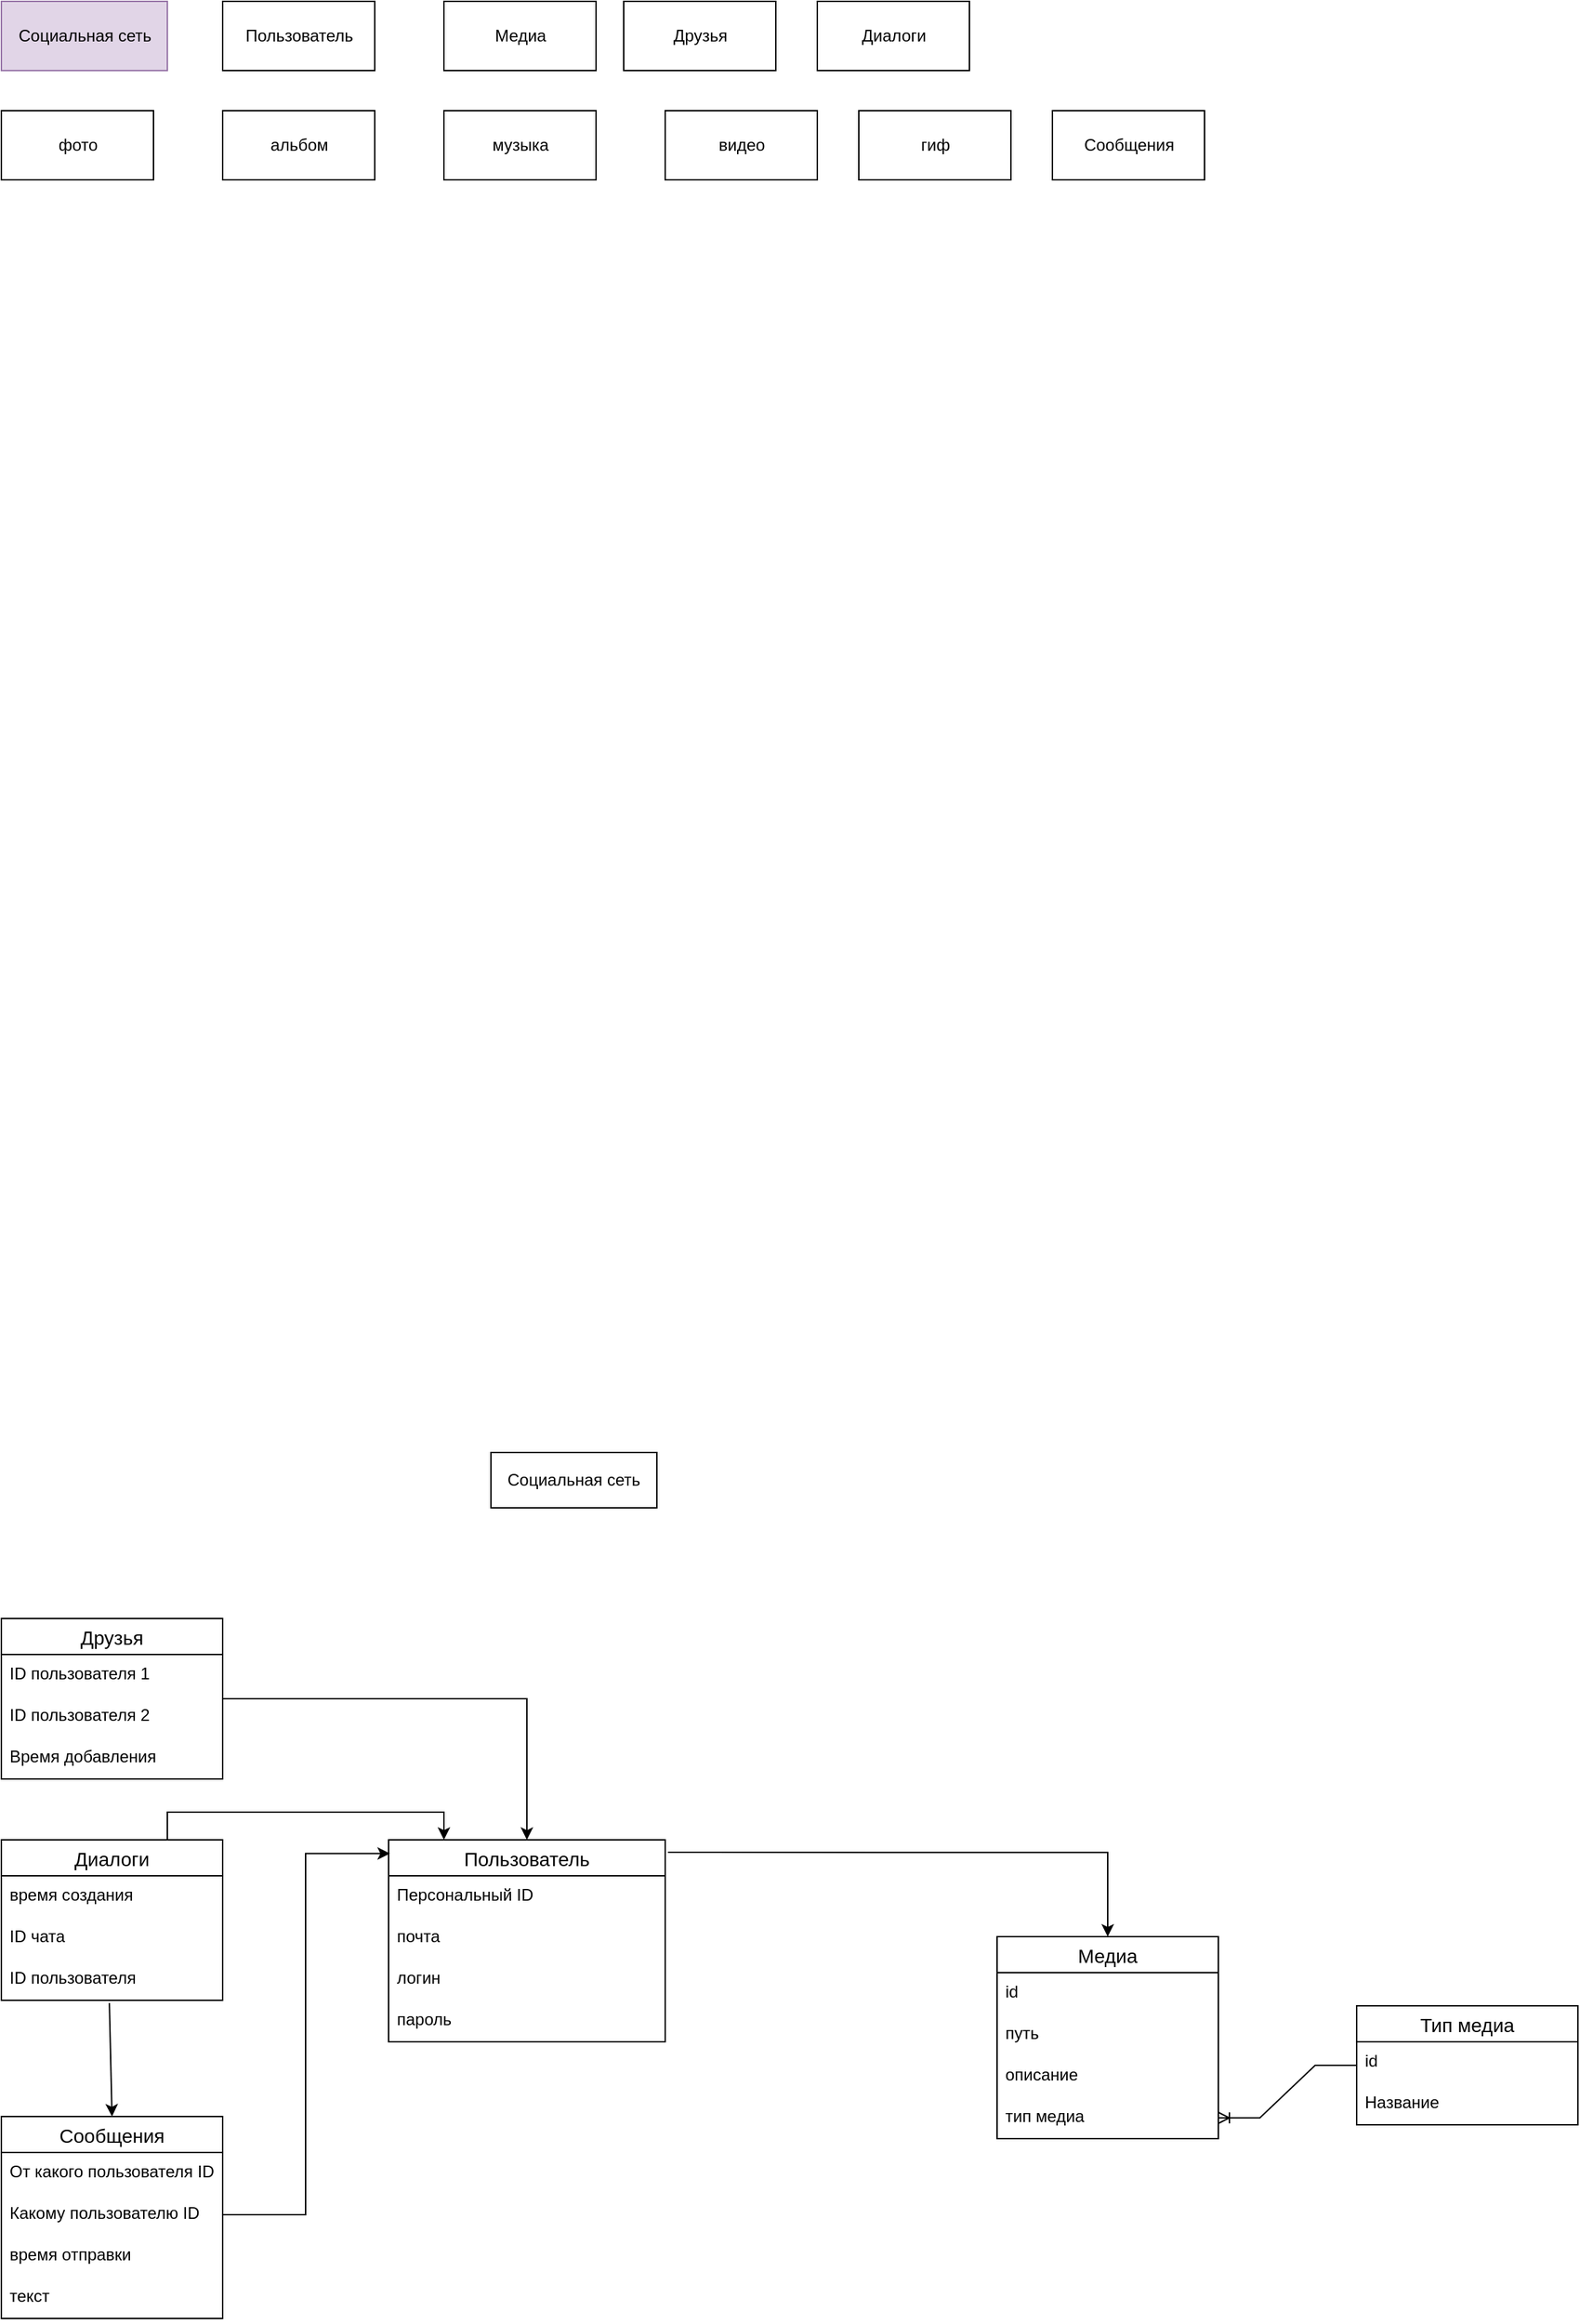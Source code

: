 <mxfile version="20.5.3" type="github">
  <diagram id="892sodERZgvS5ch3GcTH" name="Страница 1">
    <mxGraphModel dx="1422" dy="1963" grid="1" gridSize="10" guides="1" tooltips="1" connect="1" arrows="1" fold="1" page="1" pageScale="1" pageWidth="827" pageHeight="1169" math="0" shadow="0">
      <root>
        <mxCell id="0" />
        <mxCell id="1" parent="0" />
        <mxCell id="Xirezer4HCwD1WntG53T-5" value="Социальная сеть" style="whiteSpace=wrap;html=1;align=center;" parent="1" vertex="1">
          <mxGeometry x="354" y="-120" width="120" height="40" as="geometry" />
        </mxCell>
        <mxCell id="Xirezer4HCwD1WntG53T-6" value="Сообщения" style="swimlane;fontStyle=0;childLayout=stackLayout;horizontal=1;startSize=26;horizontalStack=0;resizeParent=1;resizeParentMax=0;resizeLast=0;collapsible=1;marginBottom=0;align=center;fontSize=14;" parent="1" vertex="1">
          <mxGeometry y="360" width="160" height="146" as="geometry" />
        </mxCell>
        <mxCell id="Xirezer4HCwD1WntG53T-7" value="От какого пользователя ID" style="text;strokeColor=none;fillColor=none;spacingLeft=4;spacingRight=4;overflow=hidden;rotatable=0;points=[[0,0.5],[1,0.5]];portConstraint=eastwest;fontSize=12;" parent="Xirezer4HCwD1WntG53T-6" vertex="1">
          <mxGeometry y="26" width="160" height="30" as="geometry" />
        </mxCell>
        <mxCell id="Xirezer4HCwD1WntG53T-9" value="Какому пользователю ID" style="text;strokeColor=none;fillColor=none;spacingLeft=4;spacingRight=4;overflow=hidden;rotatable=0;points=[[0,0.5],[1,0.5]];portConstraint=eastwest;fontSize=12;" parent="Xirezer4HCwD1WntG53T-6" vertex="1">
          <mxGeometry y="56" width="160" height="30" as="geometry" />
        </mxCell>
        <mxCell id="Xirezer4HCwD1WntG53T-10" value="время отправки" style="text;strokeColor=none;fillColor=none;spacingLeft=4;spacingRight=4;overflow=hidden;rotatable=0;points=[[0,0.5],[1,0.5]];portConstraint=eastwest;fontSize=12;" parent="Xirezer4HCwD1WntG53T-6" vertex="1">
          <mxGeometry y="86" width="160" height="30" as="geometry" />
        </mxCell>
        <mxCell id="Xirezer4HCwD1WntG53T-57" value="текст" style="text;strokeColor=none;fillColor=none;spacingLeft=4;spacingRight=4;overflow=hidden;rotatable=0;points=[[0,0.5],[1,0.5]];portConstraint=eastwest;fontSize=12;" parent="Xirezer4HCwD1WntG53T-6" vertex="1">
          <mxGeometry y="116" width="160" height="30" as="geometry" />
        </mxCell>
        <mxCell id="Xirezer4HCwD1WntG53T-11" value="Пользователь" style="swimlane;fontStyle=0;childLayout=stackLayout;horizontal=1;startSize=26;horizontalStack=0;resizeParent=1;resizeParentMax=0;resizeLast=0;collapsible=1;marginBottom=0;align=center;fontSize=14;" parent="1" vertex="1">
          <mxGeometry x="280" y="160" width="200" height="146" as="geometry" />
        </mxCell>
        <mxCell id="Xirezer4HCwD1WntG53T-12" value="Персональный ID" style="text;strokeColor=none;fillColor=none;spacingLeft=4;spacingRight=4;overflow=hidden;rotatable=0;points=[[0,0.5],[1,0.5]];portConstraint=eastwest;fontSize=12;" parent="Xirezer4HCwD1WntG53T-11" vertex="1">
          <mxGeometry y="26" width="200" height="30" as="geometry" />
        </mxCell>
        <mxCell id="Xirezer4HCwD1WntG53T-13" value="почта" style="text;strokeColor=none;fillColor=none;spacingLeft=4;spacingRight=4;overflow=hidden;rotatable=0;points=[[0,0.5],[1,0.5]];portConstraint=eastwest;fontSize=12;" parent="Xirezer4HCwD1WntG53T-11" vertex="1">
          <mxGeometry y="56" width="200" height="30" as="geometry" />
        </mxCell>
        <mxCell id="Xirezer4HCwD1WntG53T-14" value="логин" style="text;strokeColor=none;fillColor=none;spacingLeft=4;spacingRight=4;overflow=hidden;rotatable=0;points=[[0,0.5],[1,0.5]];portConstraint=eastwest;fontSize=12;" parent="Xirezer4HCwD1WntG53T-11" vertex="1">
          <mxGeometry y="86" width="200" height="30" as="geometry" />
        </mxCell>
        <mxCell id="Xirezer4HCwD1WntG53T-15" value="пароль" style="text;strokeColor=none;fillColor=none;spacingLeft=4;spacingRight=4;overflow=hidden;rotatable=0;points=[[0,0.5],[1,0.5]];portConstraint=eastwest;fontSize=12;" parent="Xirezer4HCwD1WntG53T-11" vertex="1">
          <mxGeometry y="116" width="200" height="30" as="geometry" />
        </mxCell>
        <mxCell id="Xirezer4HCwD1WntG53T-16" value="Диалоги" style="swimlane;fontStyle=0;childLayout=stackLayout;horizontal=1;startSize=26;horizontalStack=0;resizeParent=1;resizeParentMax=0;resizeLast=0;collapsible=1;marginBottom=0;align=center;fontSize=14;" parent="1" vertex="1">
          <mxGeometry y="160" width="160" height="116" as="geometry" />
        </mxCell>
        <mxCell id="Xirezer4HCwD1WntG53T-55" value="время создания" style="text;strokeColor=none;fillColor=none;spacingLeft=4;spacingRight=4;overflow=hidden;rotatable=0;points=[[0,0.5],[1,0.5]];portConstraint=eastwest;fontSize=12;" parent="Xirezer4HCwD1WntG53T-16" vertex="1">
          <mxGeometry y="26" width="160" height="30" as="geometry" />
        </mxCell>
        <mxCell id="Xirezer4HCwD1WntG53T-56" value="ID чата" style="text;strokeColor=none;fillColor=none;spacingLeft=4;spacingRight=4;overflow=hidden;rotatable=0;points=[[0,0.5],[1,0.5]];portConstraint=eastwest;fontSize=12;" parent="Xirezer4HCwD1WntG53T-16" vertex="1">
          <mxGeometry y="56" width="160" height="30" as="geometry" />
        </mxCell>
        <mxCell id="GbVH4vLNhWq1VfWrqkJQ-3" value="ID пользователя" style="text;strokeColor=none;fillColor=none;spacingLeft=4;spacingRight=4;overflow=hidden;rotatable=0;points=[[0,0.5],[1,0.5]];portConstraint=eastwest;fontSize=12;" vertex="1" parent="Xirezer4HCwD1WntG53T-16">
          <mxGeometry y="86" width="160" height="30" as="geometry" />
        </mxCell>
        <mxCell id="Xirezer4HCwD1WntG53T-30" style="edgeStyle=none;rounded=0;orthogonalLoop=1;jettySize=auto;html=1;entryX=0.5;entryY=0;entryDx=0;entryDy=0;exitX=0.488;exitY=1.067;exitDx=0;exitDy=0;exitPerimeter=0;" parent="1" target="Xirezer4HCwD1WntG53T-6" edge="1" source="GbVH4vLNhWq1VfWrqkJQ-3">
          <mxGeometry relative="1" as="geometry">
            <mxPoint x="80" y="280" as="sourcePoint" />
          </mxGeometry>
        </mxCell>
        <mxCell id="Xirezer4HCwD1WntG53T-51" value="Медиа" style="swimlane;fontStyle=0;childLayout=stackLayout;horizontal=1;startSize=26;horizontalStack=0;resizeParent=1;resizeParentMax=0;resizeLast=0;collapsible=1;marginBottom=0;align=center;fontSize=14;" parent="1" vertex="1">
          <mxGeometry x="720" y="230" width="160" height="146" as="geometry" />
        </mxCell>
        <mxCell id="Xirezer4HCwD1WntG53T-52" value="id" style="text;strokeColor=none;fillColor=none;spacingLeft=4;spacingRight=4;overflow=hidden;rotatable=0;points=[[0,0.5],[1,0.5]];portConstraint=eastwest;fontSize=12;" parent="Xirezer4HCwD1WntG53T-51" vertex="1">
          <mxGeometry y="26" width="160" height="30" as="geometry" />
        </mxCell>
        <mxCell id="Xirezer4HCwD1WntG53T-53" value="путь" style="text;strokeColor=none;fillColor=none;spacingLeft=4;spacingRight=4;overflow=hidden;rotatable=0;points=[[0,0.5],[1,0.5]];portConstraint=eastwest;fontSize=12;" parent="Xirezer4HCwD1WntG53T-51" vertex="1">
          <mxGeometry y="56" width="160" height="30" as="geometry" />
        </mxCell>
        <mxCell id="Xirezer4HCwD1WntG53T-58" value="описание" style="text;strokeColor=none;fillColor=none;spacingLeft=4;spacingRight=4;overflow=hidden;rotatable=0;points=[[0,0.5],[1,0.5]];portConstraint=eastwest;fontSize=12;" parent="Xirezer4HCwD1WntG53T-51" vertex="1">
          <mxGeometry y="86" width="160" height="30" as="geometry" />
        </mxCell>
        <mxCell id="GbVH4vLNhWq1VfWrqkJQ-6" value="тип медиа" style="text;strokeColor=none;fillColor=none;spacingLeft=4;spacingRight=4;overflow=hidden;rotatable=0;points=[[0,0.5],[1,0.5]];portConstraint=eastwest;fontSize=12;" vertex="1" parent="Xirezer4HCwD1WntG53T-51">
          <mxGeometry y="116" width="160" height="30" as="geometry" />
        </mxCell>
        <mxCell id="GbVH4vLNhWq1VfWrqkJQ-2" style="edgeStyle=orthogonalEdgeStyle;rounded=0;orthogonalLoop=1;jettySize=auto;html=1;" edge="1" parent="1" source="Xirezer4HCwD1WntG53T-86" target="Xirezer4HCwD1WntG53T-11">
          <mxGeometry relative="1" as="geometry" />
        </mxCell>
        <mxCell id="Xirezer4HCwD1WntG53T-86" value="Друзья" style="swimlane;fontStyle=0;childLayout=stackLayout;horizontal=1;startSize=26;horizontalStack=0;resizeParent=1;resizeParentMax=0;resizeLast=0;collapsible=1;marginBottom=0;align=center;fontSize=14;" parent="1" vertex="1">
          <mxGeometry width="160" height="116" as="geometry" />
        </mxCell>
        <mxCell id="Xirezer4HCwD1WntG53T-87" value="ID пользователя 1" style="text;strokeColor=none;fillColor=none;spacingLeft=4;spacingRight=4;overflow=hidden;rotatable=0;points=[[0,0.5],[1,0.5]];portConstraint=eastwest;fontSize=12;" parent="Xirezer4HCwD1WntG53T-86" vertex="1">
          <mxGeometry y="26" width="160" height="30" as="geometry" />
        </mxCell>
        <mxCell id="Xirezer4HCwD1WntG53T-88" value="ID пользователя 2" style="text;strokeColor=none;fillColor=none;spacingLeft=4;spacingRight=4;overflow=hidden;rotatable=0;points=[[0,0.5],[1,0.5]];portConstraint=eastwest;fontSize=12;" parent="Xirezer4HCwD1WntG53T-86" vertex="1">
          <mxGeometry y="56" width="160" height="30" as="geometry" />
        </mxCell>
        <mxCell id="Xirezer4HCwD1WntG53T-89" value="Время добавления" style="text;strokeColor=none;fillColor=none;spacingLeft=4;spacingRight=4;overflow=hidden;rotatable=0;points=[[0,0.5],[1,0.5]];portConstraint=eastwest;fontSize=12;" parent="Xirezer4HCwD1WntG53T-86" vertex="1">
          <mxGeometry y="86" width="160" height="30" as="geometry" />
        </mxCell>
        <mxCell id="Xirezer4HCwD1WntG53T-101" value="Социальная сеть" style="html=1;fillColor=#e1d5e7;strokeColor=#9673a6;" parent="1" vertex="1">
          <mxGeometry y="-1169" width="120" height="50" as="geometry" />
        </mxCell>
        <mxCell id="Xirezer4HCwD1WntG53T-102" value="альбом&lt;span style=&quot;color: rgba(0, 0, 0, 0); font-family: monospace; font-size: 0px; text-align: start;&quot;&gt;%3CmxGraphModel%3E%3Croot%3E%3CmxCell%20id%3D%220%22%2F%3E%3CmxCell%20id%3D%221%22%20parent%3D%220%22%2F%3E%3CmxCell%20id%3D%222%22%20value%3D%22Object%22%20style%3D%22html%3D1%3B%22%20vertex%3D%221%22%20parent%3D%221%22%3E%3CmxGeometry%20x%3D%22160%22%20y%3D%22-1090%22%20width%3D%22110%22%20height%3D%2250%22%20as%3D%22geometry%22%2F%3E%3C%2FmxCell%3E%3C%2Froot%3E%3C%2FmxGraphModel%3E&lt;/span&gt;" style="html=1;" parent="1" vertex="1">
          <mxGeometry x="160" y="-1090" width="110" height="50" as="geometry" />
        </mxCell>
        <mxCell id="Xirezer4HCwD1WntG53T-103" value="Пользователь" style="html=1;" parent="1" vertex="1">
          <mxGeometry x="160" y="-1169" width="110" height="50" as="geometry" />
        </mxCell>
        <mxCell id="Xirezer4HCwD1WntG53T-104" value="фото" style="html=1;" parent="1" vertex="1">
          <mxGeometry y="-1090" width="110" height="50" as="geometry" />
        </mxCell>
        <mxCell id="Xirezer4HCwD1WntG53T-105" value="музыка" style="html=1;" parent="1" vertex="1">
          <mxGeometry x="320" y="-1090" width="110" height="50" as="geometry" />
        </mxCell>
        <mxCell id="Xirezer4HCwD1WntG53T-106" value="Друзья" style="html=1;" parent="1" vertex="1">
          <mxGeometry x="450" y="-1169" width="110" height="50" as="geometry" />
        </mxCell>
        <mxCell id="Xirezer4HCwD1WntG53T-107" value="Медиа" style="html=1;" parent="1" vertex="1">
          <mxGeometry x="320" y="-1169" width="110" height="50" as="geometry" />
        </mxCell>
        <mxCell id="Xirezer4HCwD1WntG53T-108" value="гиф" style="html=1;" parent="1" vertex="1">
          <mxGeometry x="620" y="-1090" width="110" height="50" as="geometry" />
        </mxCell>
        <mxCell id="Xirezer4HCwD1WntG53T-109" value="видео" style="html=1;" parent="1" vertex="1">
          <mxGeometry x="480" y="-1090" width="110" height="50" as="geometry" />
        </mxCell>
        <mxCell id="Xirezer4HCwD1WntG53T-110" value="Сообщения" style="html=1;" parent="1" vertex="1">
          <mxGeometry x="760" y="-1090" width="110" height="50" as="geometry" />
        </mxCell>
        <mxCell id="Xirezer4HCwD1WntG53T-111" value="Диалоги" style="html=1;" parent="1" vertex="1">
          <mxGeometry x="590" y="-1169" width="110" height="50" as="geometry" />
        </mxCell>
        <mxCell id="Xirezer4HCwD1WntG53T-139" style="edgeStyle=orthogonalEdgeStyle;rounded=0;orthogonalLoop=1;jettySize=auto;html=1;entryX=0.5;entryY=0;entryDx=0;entryDy=0;exitX=1.01;exitY=0.062;exitDx=0;exitDy=0;exitPerimeter=0;" parent="1" source="Xirezer4HCwD1WntG53T-11" target="Xirezer4HCwD1WntG53T-51" edge="1">
          <mxGeometry relative="1" as="geometry" />
        </mxCell>
        <mxCell id="GbVH4vLNhWq1VfWrqkJQ-4" style="edgeStyle=orthogonalEdgeStyle;rounded=0;orthogonalLoop=1;jettySize=auto;html=1;entryX=0.2;entryY=0;entryDx=0;entryDy=0;entryPerimeter=0;exitX=0.75;exitY=0;exitDx=0;exitDy=0;" edge="1" parent="1" source="Xirezer4HCwD1WntG53T-16" target="Xirezer4HCwD1WntG53T-11">
          <mxGeometry relative="1" as="geometry" />
        </mxCell>
        <mxCell id="GbVH4vLNhWq1VfWrqkJQ-5" style="edgeStyle=orthogonalEdgeStyle;rounded=0;orthogonalLoop=1;jettySize=auto;html=1;entryX=0.005;entryY=0.068;entryDx=0;entryDy=0;entryPerimeter=0;" edge="1" parent="1" source="Xirezer4HCwD1WntG53T-9" target="Xirezer4HCwD1WntG53T-11">
          <mxGeometry relative="1" as="geometry" />
        </mxCell>
        <mxCell id="GbVH4vLNhWq1VfWrqkJQ-7" value="Тип медиа" style="swimlane;fontStyle=0;childLayout=stackLayout;horizontal=1;startSize=26;horizontalStack=0;resizeParent=1;resizeParentMax=0;resizeLast=0;collapsible=1;marginBottom=0;align=center;fontSize=14;" vertex="1" parent="1">
          <mxGeometry x="980" y="280" width="160" height="86" as="geometry" />
        </mxCell>
        <mxCell id="GbVH4vLNhWq1VfWrqkJQ-8" value="id" style="text;strokeColor=none;fillColor=none;spacingLeft=4;spacingRight=4;overflow=hidden;rotatable=0;points=[[0,0.5],[1,0.5]];portConstraint=eastwest;fontSize=12;" vertex="1" parent="GbVH4vLNhWq1VfWrqkJQ-7">
          <mxGeometry y="26" width="160" height="30" as="geometry" />
        </mxCell>
        <mxCell id="GbVH4vLNhWq1VfWrqkJQ-9" value="Название" style="text;strokeColor=none;fillColor=none;spacingLeft=4;spacingRight=4;overflow=hidden;rotatable=0;points=[[0,0.5],[1,0.5]];portConstraint=eastwest;fontSize=12;" vertex="1" parent="GbVH4vLNhWq1VfWrqkJQ-7">
          <mxGeometry y="56" width="160" height="30" as="geometry" />
        </mxCell>
        <mxCell id="GbVH4vLNhWq1VfWrqkJQ-12" value="" style="edgeStyle=entityRelationEdgeStyle;fontSize=12;html=1;endArrow=ERoneToMany;rounded=0;" edge="1" parent="1" source="GbVH4vLNhWq1VfWrqkJQ-7" target="GbVH4vLNhWq1VfWrqkJQ-6">
          <mxGeometry width="100" height="100" relative="1" as="geometry">
            <mxPoint x="910" y="560" as="sourcePoint" />
            <mxPoint x="1010" y="460" as="targetPoint" />
          </mxGeometry>
        </mxCell>
      </root>
    </mxGraphModel>
  </diagram>
</mxfile>
